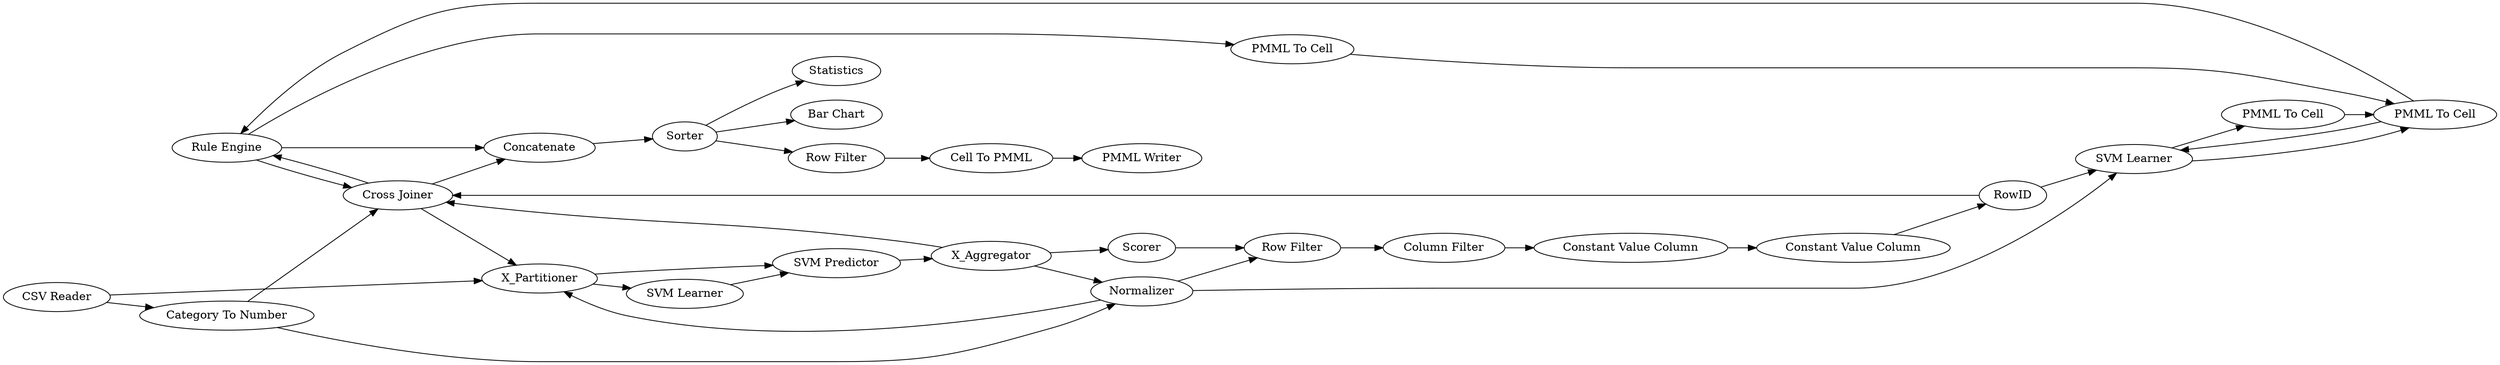 digraph {
	53 -> 54
	40 -> 2
	34 -> 35
	28 -> 34
	7 -> 40
	39 -> 2
	58 -> 40
	293 -> 33
	7 -> 41
	293 -> 39
	41 -> 9
	9 -> 294
	31 -> 32
	35 -> 60
	39 -> 35
	35 -> 39
	52 -> 63
	290 -> 292
	33 -> 34
	32 -> 7
	33 -> 28
	34 -> 33
	35 -> 22
	40 -> 9
	22 -> 34
	52 -> 59
	40 -> 33
	54 -> 61
	62 -> 58
	39 -> 60
	7 -> 39
	58 -> 39
	52 -> 53
	294 -> 290
	2 -> 32
	292 -> 293
	62 -> 2
	60 -> 52
	2 -> 31
	292 [label="Constant Value Column"]
	7 [label=X_Aggregator]
	9 [label="Row Filter"]
	58 [label="Category To Number"]
	39 [label="Cross Joiner"]
	290 [label="Constant Value Column"]
	41 [label=Scorer]
	31 [label="SVM Learner"]
	54 [label="Cell To PMML"]
	59 [label="Bar Chart"]
	294 [label="Column Filter"]
	22 [label="PMML To Cell"]
	53 [label="Row Filter"]
	28 [label="PMML To Cell"]
	293 [label=RowID]
	63 [label=Statistics]
	61 [label="PMML Writer"]
	60 [label=Concatenate]
	35 [label="Rule Engine"]
	34 [label="PMML To Cell"]
	62 [label="CSV Reader"]
	40 [label=Normalizer]
	52 [label=Sorter]
	33 [label="SVM Learner"]
	32 [label="SVM Predictor"]
	2 [label=X_Partitioner]
	rankdir=LR
}

